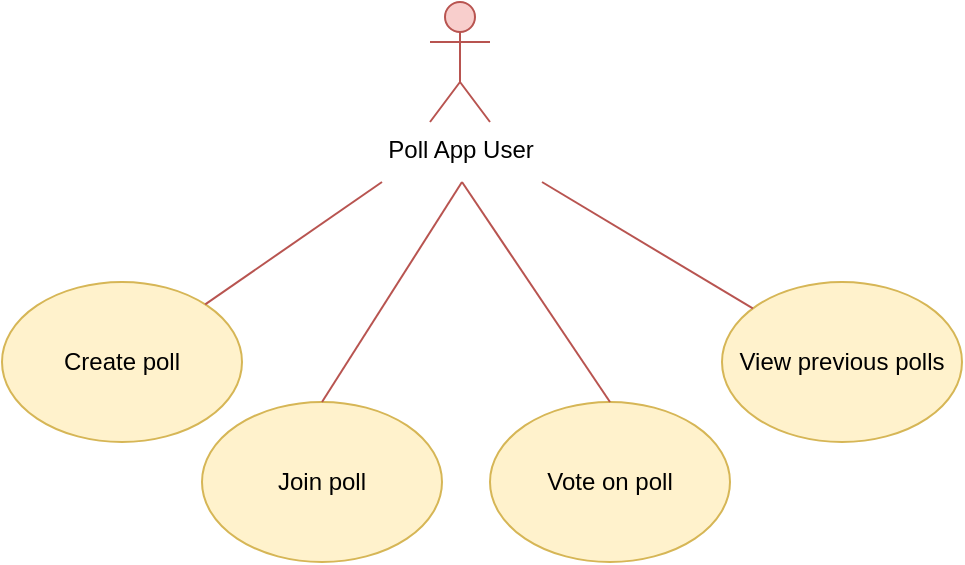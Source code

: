 <mxfile version="21.7.2" type="github">
  <diagram name="Page-1" id="FOnHkUiumbqvPvneytxu">
    <mxGraphModel dx="794" dy="503" grid="1" gridSize="10" guides="1" tooltips="1" connect="1" arrows="1" fold="1" page="1" pageScale="1" pageWidth="827" pageHeight="1169" math="0" shadow="0">
      <root>
        <mxCell id="0" />
        <mxCell id="1" parent="0" />
        <mxCell id="WXOBfzw4cQLqVLOqQ1RG-1" value="Poll App User" style="shape=umlActor;verticalLabelPosition=bottom;verticalAlign=top;html=1;outlineConnect=0;fillColor=#f8cecc;strokeColor=#b85450;" vertex="1" parent="1">
          <mxGeometry x="384" y="110" width="30" height="60" as="geometry" />
        </mxCell>
        <mxCell id="WXOBfzw4cQLqVLOqQ1RG-4" value="Create poll" style="ellipse;whiteSpace=wrap;html=1;fillColor=#fff2cc;strokeColor=#d6b656;" vertex="1" parent="1">
          <mxGeometry x="170" y="250" width="120" height="80" as="geometry" />
        </mxCell>
        <mxCell id="WXOBfzw4cQLqVLOqQ1RG-5" value="Vote on poll" style="ellipse;whiteSpace=wrap;html=1;fillColor=#fff2cc;strokeColor=#d6b656;" vertex="1" parent="1">
          <mxGeometry x="414" y="310" width="120" height="80" as="geometry" />
        </mxCell>
        <mxCell id="WXOBfzw4cQLqVLOqQ1RG-6" value="View previous polls" style="ellipse;whiteSpace=wrap;html=1;fillColor=#fff2cc;strokeColor=#d6b656;" vertex="1" parent="1">
          <mxGeometry x="530" y="250" width="120" height="80" as="geometry" />
        </mxCell>
        <mxCell id="WXOBfzw4cQLqVLOqQ1RG-7" value="" style="endArrow=none;html=1;rounded=0;fillColor=#f8cecc;strokeColor=#b85450;" edge="1" parent="1" source="WXOBfzw4cQLqVLOqQ1RG-4">
          <mxGeometry width="50" height="50" relative="1" as="geometry">
            <mxPoint x="280" y="250" as="sourcePoint" />
            <mxPoint x="360" y="200" as="targetPoint" />
          </mxGeometry>
        </mxCell>
        <mxCell id="WXOBfzw4cQLqVLOqQ1RG-8" value="" style="endArrow=none;html=1;rounded=0;exitX=0.5;exitY=0;exitDx=0;exitDy=0;fillColor=#f8cecc;strokeColor=#b85450;" edge="1" parent="1" source="WXOBfzw4cQLqVLOqQ1RG-5">
          <mxGeometry width="50" height="50" relative="1" as="geometry">
            <mxPoint x="394.5" y="260" as="sourcePoint" />
            <mxPoint x="400" y="200" as="targetPoint" />
          </mxGeometry>
        </mxCell>
        <mxCell id="WXOBfzw4cQLqVLOqQ1RG-9" value="" style="endArrow=none;html=1;rounded=0;fillColor=#f8cecc;strokeColor=#b85450;" edge="1" parent="1" source="WXOBfzw4cQLqVLOqQ1RG-6">
          <mxGeometry width="50" height="50" relative="1" as="geometry">
            <mxPoint x="540" y="250" as="sourcePoint" />
            <mxPoint x="440" y="200" as="targetPoint" />
          </mxGeometry>
        </mxCell>
        <mxCell id="WXOBfzw4cQLqVLOqQ1RG-12" value="Join poll" style="ellipse;whiteSpace=wrap;html=1;fillColor=#fff2cc;strokeColor=#d6b656;" vertex="1" parent="1">
          <mxGeometry x="270" y="310" width="120" height="80" as="geometry" />
        </mxCell>
        <mxCell id="WXOBfzw4cQLqVLOqQ1RG-13" value="" style="endArrow=none;html=1;rounded=0;exitX=0.5;exitY=0;exitDx=0;exitDy=0;fillColor=#f8cecc;strokeColor=#b85450;" edge="1" parent="1" source="WXOBfzw4cQLqVLOqQ1RG-12">
          <mxGeometry width="50" height="50" relative="1" as="geometry">
            <mxPoint x="380" y="290" as="sourcePoint" />
            <mxPoint x="400" y="200" as="targetPoint" />
          </mxGeometry>
        </mxCell>
      </root>
    </mxGraphModel>
  </diagram>
</mxfile>
